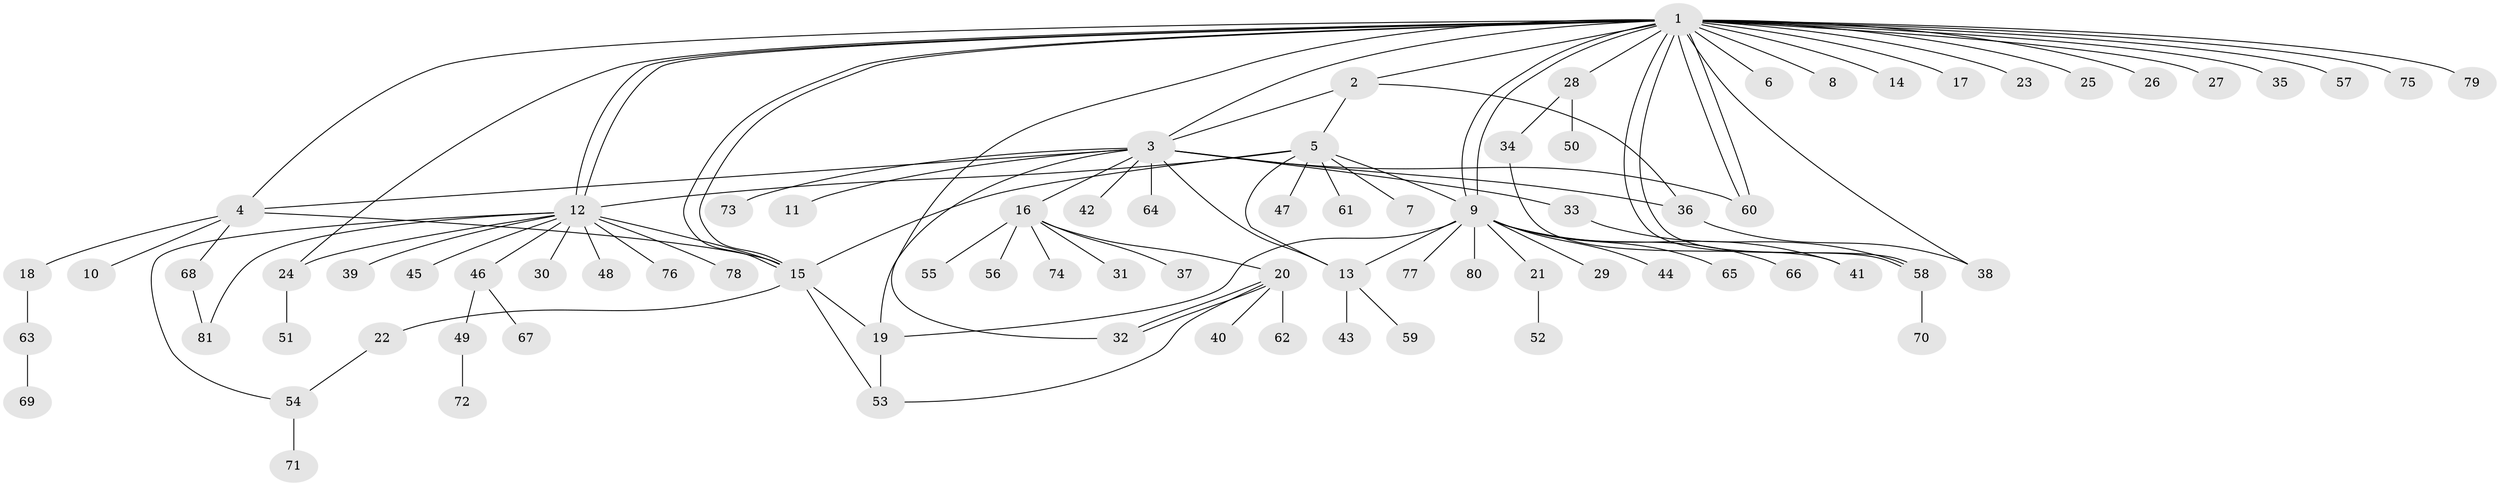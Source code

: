 // Generated by graph-tools (version 1.1) at 2025/01/03/09/25 03:01:52]
// undirected, 81 vertices, 108 edges
graph export_dot {
graph [start="1"]
  node [color=gray90,style=filled];
  1;
  2;
  3;
  4;
  5;
  6;
  7;
  8;
  9;
  10;
  11;
  12;
  13;
  14;
  15;
  16;
  17;
  18;
  19;
  20;
  21;
  22;
  23;
  24;
  25;
  26;
  27;
  28;
  29;
  30;
  31;
  32;
  33;
  34;
  35;
  36;
  37;
  38;
  39;
  40;
  41;
  42;
  43;
  44;
  45;
  46;
  47;
  48;
  49;
  50;
  51;
  52;
  53;
  54;
  55;
  56;
  57;
  58;
  59;
  60;
  61;
  62;
  63;
  64;
  65;
  66;
  67;
  68;
  69;
  70;
  71;
  72;
  73;
  74;
  75;
  76;
  77;
  78;
  79;
  80;
  81;
  1 -- 2;
  1 -- 3;
  1 -- 4;
  1 -- 6;
  1 -- 8;
  1 -- 9;
  1 -- 9;
  1 -- 12;
  1 -- 12;
  1 -- 14;
  1 -- 15;
  1 -- 15;
  1 -- 17;
  1 -- 23;
  1 -- 24;
  1 -- 25;
  1 -- 26;
  1 -- 27;
  1 -- 28;
  1 -- 32;
  1 -- 35;
  1 -- 38;
  1 -- 57;
  1 -- 58;
  1 -- 58;
  1 -- 60;
  1 -- 60;
  1 -- 75;
  1 -- 79;
  2 -- 3;
  2 -- 5;
  2 -- 36;
  3 -- 4;
  3 -- 11;
  3 -- 13;
  3 -- 16;
  3 -- 19;
  3 -- 33;
  3 -- 36;
  3 -- 42;
  3 -- 60;
  3 -- 64;
  3 -- 73;
  4 -- 10;
  4 -- 15;
  4 -- 18;
  4 -- 68;
  5 -- 7;
  5 -- 9;
  5 -- 12;
  5 -- 13;
  5 -- 15;
  5 -- 47;
  5 -- 61;
  9 -- 13;
  9 -- 19;
  9 -- 21;
  9 -- 29;
  9 -- 41;
  9 -- 44;
  9 -- 65;
  9 -- 66;
  9 -- 77;
  9 -- 80;
  12 -- 15;
  12 -- 24;
  12 -- 30;
  12 -- 39;
  12 -- 45;
  12 -- 46;
  12 -- 48;
  12 -- 54;
  12 -- 76;
  12 -- 78;
  12 -- 81;
  13 -- 43;
  13 -- 59;
  15 -- 19;
  15 -- 22;
  15 -- 53;
  16 -- 20;
  16 -- 31;
  16 -- 37;
  16 -- 55;
  16 -- 56;
  16 -- 74;
  18 -- 63;
  19 -- 53;
  20 -- 32;
  20 -- 32;
  20 -- 40;
  20 -- 53;
  20 -- 62;
  21 -- 52;
  22 -- 54;
  24 -- 51;
  28 -- 34;
  28 -- 50;
  33 -- 58;
  34 -- 41;
  36 -- 38;
  46 -- 49;
  46 -- 67;
  49 -- 72;
  54 -- 71;
  58 -- 70;
  63 -- 69;
  68 -- 81;
}
